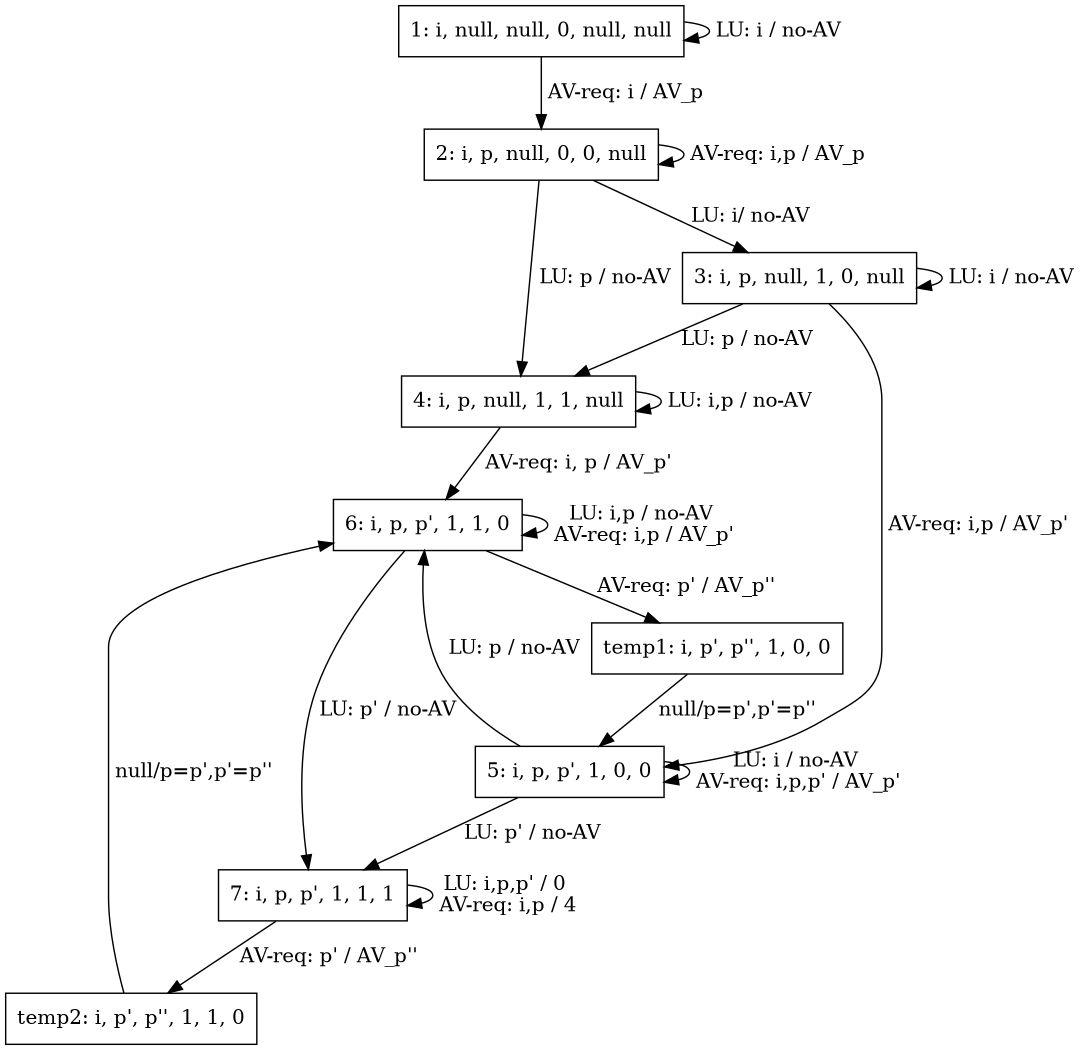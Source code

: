 digraph HN_states {
size = "9,7"
1 [shape = rectangle, label = "1: i, null, null, 0, null, null"]
2 [shape = rectangle, label = "2: i, p, null, 0, 0, null"]
3 [shape = rectangle, label = "3: i, p, null, 1, 0, null"]
4 [shape = rectangle, label = "4: i, p, null, 1, 1, null"]
5 [shape = rectangle, label = "5: i, p, p', 1, 0, 0"]
temp1 [shape = rectangle, label = "temp1: i, p', p'', 1, 0, 0"]
6 [shape = rectangle, label = "6: i, p, p', 1, 1, 0"]
temp2 [shape = rectangle, label = "temp2: i, p', p'', 1, 1, 0"]
7 [shape = rectangle, label = "7: i, p, p', 1, 1, 1"]

1 -> 2 [label = " AV-req: i / AV_p"]
1 -> 1 [label = " LU: i / no-AV"]


2 -> 3 [label = " LU: i/ no-AV"]
2 -> 4 [label = " LU: p / no-AV"]
2 -> 2 [label = " AV-req: i,p / AV_p"]

3 -> 3 [label = " LU: i / no-AV"]
3 -> 4 [label = " LU: p / no-AV"]
3 -> 5 [label = " AV-req: i,p / AV_p'"]

4 -> 4 [label = " LU: i,p / no-AV"]
4 -> 6 [label = " AV-req: i, p / AV_p'"]


5 -> 5 [label = " LU: i / no-AV \n AV-req: i,p,p' / AV_p'"]
5 -> 6 [label = " LU: p / no-AV"]
5 -> 7 [label = " LU: p' / no-AV"]


6 -> 6 [label = " LU: i,p / no-AV \n AV-req: i,p / AV_p'"]
6 -> 7 [label = " LU: p' / no-AV"]
6 -> temp1 [label = " AV-req: p' / AV_p''"]
temp1 -> 5 [label = " null/p=p',p'=p''"]


7 -> 7 [label = " LU: i,p,p' / 0 \n AV-req: i,p / 4"]
7 -> temp2 [label = " AV-req: p' / AV_p''"]
temp2 -> 6 [label = " null/p=p',p'=p''"]



}

/*

action codes:
0: do nothing
1* : do not generate a new pseudonym, embed existing p in and AV and send to the respective SN
1: generate a new pseudonym p_new, set p = p_new. embed p_new in an AV and send to the respective SN
2: generate a new pseudonym p_new, set p' = p_new, embed p_new in an AV and send to the respective SN
3: Do not generate any new pseudonym. embed the existing p' in an AV and send to the respective SN
4: gnerate a new pseudonym p_new. Set p = p' and P' = p_new. embed p_new in an AV and send to the respective SN

a -> b -> c;
b -> d; 
a [shape=polygon,sides=5,peripheries=3,color=lightblue,style=filled];
c [shape=polygon,sides=4,skew=.4,label="hello world"]
d [shape=invtriangle];
e [shape=polygon,sides=4,distortion=.7];

*/
